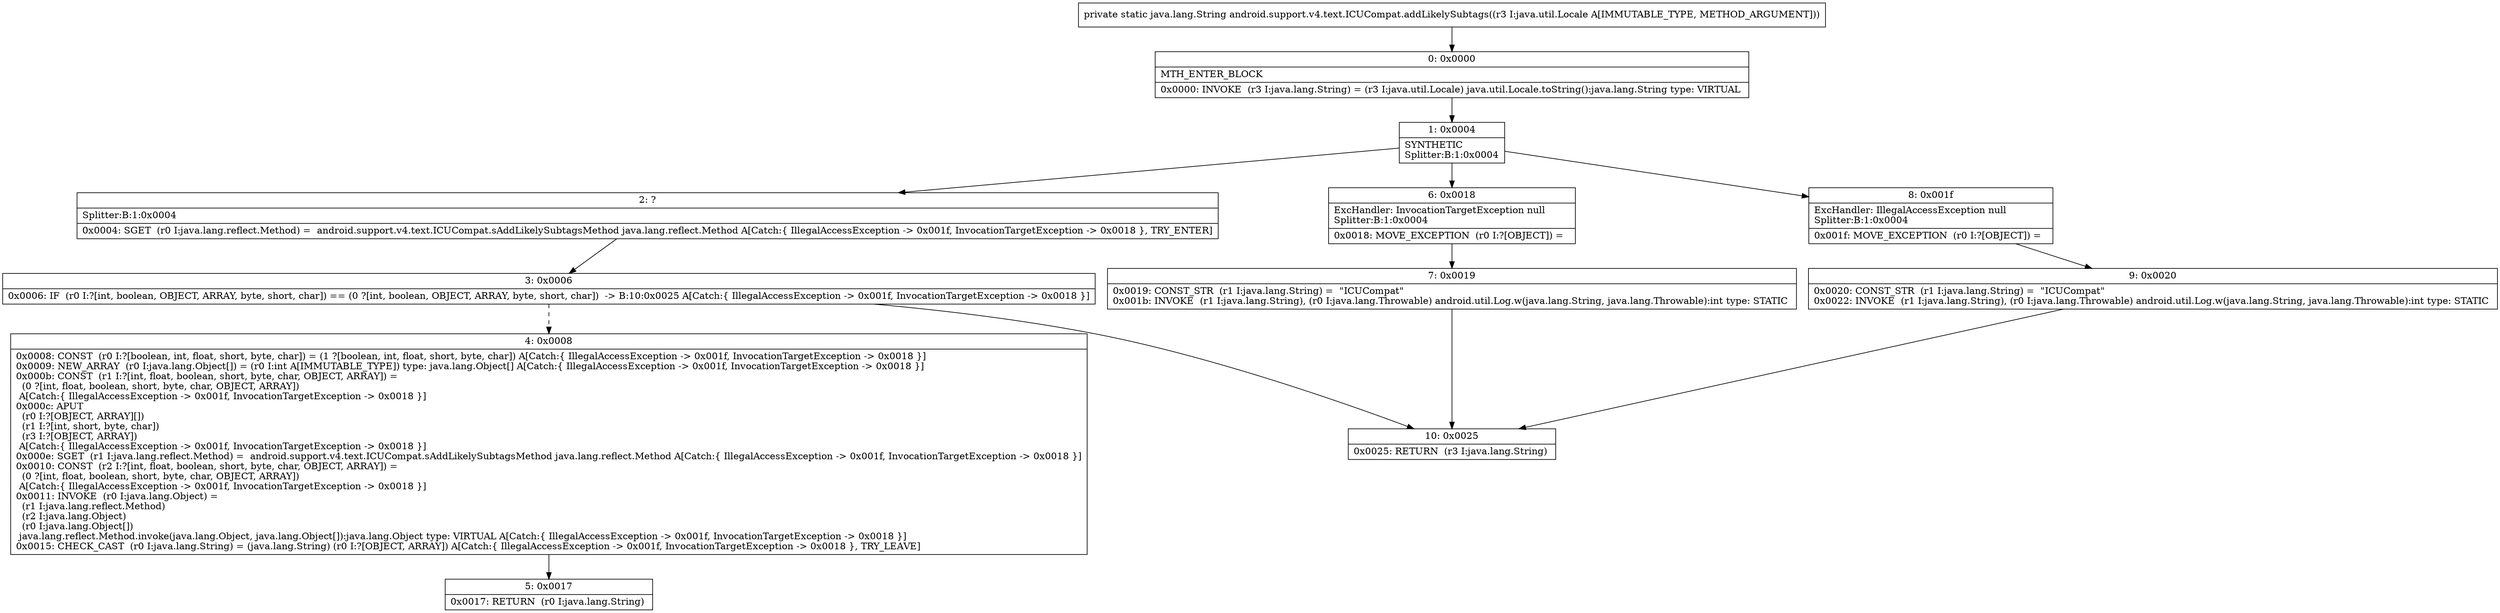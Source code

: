 digraph "CFG forandroid.support.v4.text.ICUCompat.addLikelySubtags(Ljava\/util\/Locale;)Ljava\/lang\/String;" {
Node_0 [shape=record,label="{0\:\ 0x0000|MTH_ENTER_BLOCK\l|0x0000: INVOKE  (r3 I:java.lang.String) = (r3 I:java.util.Locale) java.util.Locale.toString():java.lang.String type: VIRTUAL \l}"];
Node_1 [shape=record,label="{1\:\ 0x0004|SYNTHETIC\lSplitter:B:1:0x0004\l}"];
Node_2 [shape=record,label="{2\:\ ?|Splitter:B:1:0x0004\l|0x0004: SGET  (r0 I:java.lang.reflect.Method) =  android.support.v4.text.ICUCompat.sAddLikelySubtagsMethod java.lang.reflect.Method A[Catch:\{ IllegalAccessException \-\> 0x001f, InvocationTargetException \-\> 0x0018 \}, TRY_ENTER]\l}"];
Node_3 [shape=record,label="{3\:\ 0x0006|0x0006: IF  (r0 I:?[int, boolean, OBJECT, ARRAY, byte, short, char]) == (0 ?[int, boolean, OBJECT, ARRAY, byte, short, char])  \-\> B:10:0x0025 A[Catch:\{ IllegalAccessException \-\> 0x001f, InvocationTargetException \-\> 0x0018 \}]\l}"];
Node_4 [shape=record,label="{4\:\ 0x0008|0x0008: CONST  (r0 I:?[boolean, int, float, short, byte, char]) = (1 ?[boolean, int, float, short, byte, char]) A[Catch:\{ IllegalAccessException \-\> 0x001f, InvocationTargetException \-\> 0x0018 \}]\l0x0009: NEW_ARRAY  (r0 I:java.lang.Object[]) = (r0 I:int A[IMMUTABLE_TYPE]) type: java.lang.Object[] A[Catch:\{ IllegalAccessException \-\> 0x001f, InvocationTargetException \-\> 0x0018 \}]\l0x000b: CONST  (r1 I:?[int, float, boolean, short, byte, char, OBJECT, ARRAY]) = \l  (0 ?[int, float, boolean, short, byte, char, OBJECT, ARRAY])\l A[Catch:\{ IllegalAccessException \-\> 0x001f, InvocationTargetException \-\> 0x0018 \}]\l0x000c: APUT  \l  (r0 I:?[OBJECT, ARRAY][])\l  (r1 I:?[int, short, byte, char])\l  (r3 I:?[OBJECT, ARRAY])\l A[Catch:\{ IllegalAccessException \-\> 0x001f, InvocationTargetException \-\> 0x0018 \}]\l0x000e: SGET  (r1 I:java.lang.reflect.Method) =  android.support.v4.text.ICUCompat.sAddLikelySubtagsMethod java.lang.reflect.Method A[Catch:\{ IllegalAccessException \-\> 0x001f, InvocationTargetException \-\> 0x0018 \}]\l0x0010: CONST  (r2 I:?[int, float, boolean, short, byte, char, OBJECT, ARRAY]) = \l  (0 ?[int, float, boolean, short, byte, char, OBJECT, ARRAY])\l A[Catch:\{ IllegalAccessException \-\> 0x001f, InvocationTargetException \-\> 0x0018 \}]\l0x0011: INVOKE  (r0 I:java.lang.Object) = \l  (r1 I:java.lang.reflect.Method)\l  (r2 I:java.lang.Object)\l  (r0 I:java.lang.Object[])\l java.lang.reflect.Method.invoke(java.lang.Object, java.lang.Object[]):java.lang.Object type: VIRTUAL A[Catch:\{ IllegalAccessException \-\> 0x001f, InvocationTargetException \-\> 0x0018 \}]\l0x0015: CHECK_CAST  (r0 I:java.lang.String) = (java.lang.String) (r0 I:?[OBJECT, ARRAY]) A[Catch:\{ IllegalAccessException \-\> 0x001f, InvocationTargetException \-\> 0x0018 \}, TRY_LEAVE]\l}"];
Node_5 [shape=record,label="{5\:\ 0x0017|0x0017: RETURN  (r0 I:java.lang.String) \l}"];
Node_6 [shape=record,label="{6\:\ 0x0018|ExcHandler: InvocationTargetException null\lSplitter:B:1:0x0004\l|0x0018: MOVE_EXCEPTION  (r0 I:?[OBJECT]) =  \l}"];
Node_7 [shape=record,label="{7\:\ 0x0019|0x0019: CONST_STR  (r1 I:java.lang.String) =  \"ICUCompat\" \l0x001b: INVOKE  (r1 I:java.lang.String), (r0 I:java.lang.Throwable) android.util.Log.w(java.lang.String, java.lang.Throwable):int type: STATIC \l}"];
Node_8 [shape=record,label="{8\:\ 0x001f|ExcHandler: IllegalAccessException null\lSplitter:B:1:0x0004\l|0x001f: MOVE_EXCEPTION  (r0 I:?[OBJECT]) =  \l}"];
Node_9 [shape=record,label="{9\:\ 0x0020|0x0020: CONST_STR  (r1 I:java.lang.String) =  \"ICUCompat\" \l0x0022: INVOKE  (r1 I:java.lang.String), (r0 I:java.lang.Throwable) android.util.Log.w(java.lang.String, java.lang.Throwable):int type: STATIC \l}"];
Node_10 [shape=record,label="{10\:\ 0x0025|0x0025: RETURN  (r3 I:java.lang.String) \l}"];
MethodNode[shape=record,label="{private static java.lang.String android.support.v4.text.ICUCompat.addLikelySubtags((r3 I:java.util.Locale A[IMMUTABLE_TYPE, METHOD_ARGUMENT])) }"];
MethodNode -> Node_0;
Node_0 -> Node_1;
Node_1 -> Node_2;
Node_1 -> Node_8;
Node_1 -> Node_6;
Node_2 -> Node_3;
Node_3 -> Node_4[style=dashed];
Node_3 -> Node_10;
Node_4 -> Node_5;
Node_6 -> Node_7;
Node_7 -> Node_10;
Node_8 -> Node_9;
Node_9 -> Node_10;
}

